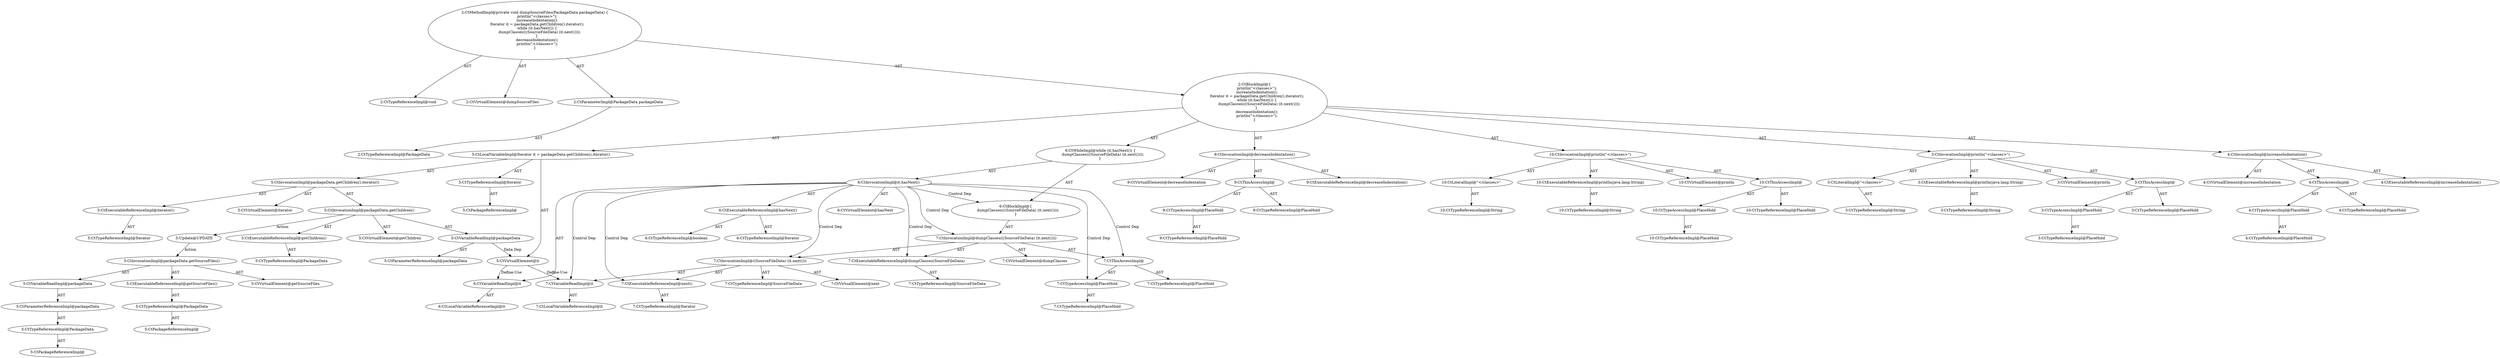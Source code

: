 digraph "dumpSourceFiles#?,PackageData" {
0 [label="2:CtTypeReferenceImpl@void" shape=ellipse]
1 [label="2:CtVirtualElement@dumpSourceFiles" shape=ellipse]
2 [label="2:CtParameterImpl@PackageData packageData" shape=ellipse]
3 [label="2:CtTypeReferenceImpl@PackageData" shape=ellipse]
4 [label="3:CtExecutableReferenceImpl@println(java.lang.String)" shape=ellipse]
5 [label="3:CtTypeReferenceImpl@String" shape=ellipse]
6 [label="3:CtVirtualElement@println" shape=ellipse]
7 [label="3:CtTypeAccessImpl@PlaceHold" shape=ellipse]
8 [label="3:CtTypeReferenceImpl@PlaceHold" shape=ellipse]
9 [label="3:CtThisAccessImpl@" shape=ellipse]
10 [label="3:CtTypeReferenceImpl@PlaceHold" shape=ellipse]
11 [label="3:CtLiteralImpl@\"<classes>\"" shape=ellipse]
12 [label="3:CtTypeReferenceImpl@String" shape=ellipse]
13 [label="3:CtInvocationImpl@println(\"<classes>\")" shape=ellipse]
14 [label="4:CtExecutableReferenceImpl@increaseIndentation()" shape=ellipse]
15 [label="4:CtVirtualElement@increaseIndentation" shape=ellipse]
16 [label="4:CtTypeAccessImpl@PlaceHold" shape=ellipse]
17 [label="4:CtTypeReferenceImpl@PlaceHold" shape=ellipse]
18 [label="4:CtThisAccessImpl@" shape=ellipse]
19 [label="4:CtTypeReferenceImpl@PlaceHold" shape=ellipse]
20 [label="4:CtInvocationImpl@increaseIndentation()" shape=ellipse]
21 [label="5:CtTypeReferenceImpl@Iterator" shape=ellipse]
22 [label="5:CtPackageReferenceImpl@" shape=ellipse]
23 [label="5:CtExecutableReferenceImpl@iterator()" shape=ellipse]
24 [label="5:CtTypeReferenceImpl@Iterator" shape=ellipse]
25 [label="5:CtVirtualElement@iterator" shape=ellipse]
26 [label="5:CtExecutableReferenceImpl@getChildren()" shape=ellipse]
27 [label="5:CtTypeReferenceImpl@PackageData" shape=ellipse]
28 [label="5:CtVirtualElement@getChildren" shape=ellipse]
29 [label="5:CtVariableReadImpl@packageData" shape=ellipse]
30 [label="5:CtParameterReferenceImpl@packageData" shape=ellipse]
31 [label="5:CtInvocationImpl@packageData.getChildren()" shape=ellipse]
32 [label="5:CtInvocationImpl@packageData.getChildren().iterator()" shape=ellipse]
33 [label="5:CtVirtualElement@it" shape=ellipse]
34 [label="5:CtLocalVariableImpl@Iterator it = packageData.getChildren().iterator()" shape=ellipse]
35 [label="6:CtExecutableReferenceImpl@hasNext()" shape=ellipse]
36 [label="6:CtTypeReferenceImpl@Iterator" shape=ellipse]
37 [label="6:CtTypeReferenceImpl@boolean" shape=ellipse]
38 [label="6:CtVirtualElement@hasNext" shape=ellipse]
39 [label="6:CtVariableReadImpl@it" shape=ellipse]
40 [label="6:CtLocalVariableReferenceImpl@it" shape=ellipse]
41 [label="6:CtInvocationImpl@it.hasNext()" shape=ellipse]
42 [label="7:CtExecutableReferenceImpl@dumpClasses(SourceFileData)" shape=ellipse]
43 [label="7:CtTypeReferenceImpl@SourceFileData" shape=ellipse]
44 [label="7:CtVirtualElement@dumpClasses" shape=ellipse]
45 [label="7:CtTypeAccessImpl@PlaceHold" shape=ellipse]
46 [label="7:CtTypeReferenceImpl@PlaceHold" shape=ellipse]
47 [label="7:CtThisAccessImpl@" shape=ellipse]
48 [label="7:CtTypeReferenceImpl@PlaceHold" shape=ellipse]
49 [label="7:CtExecutableReferenceImpl@next()" shape=ellipse]
50 [label="7:CtTypeReferenceImpl@Iterator" shape=ellipse]
51 [label="7:CtVirtualElement@next" shape=ellipse]
52 [label="7:CtVariableReadImpl@it" shape=ellipse]
53 [label="7:CtLocalVariableReferenceImpl@it" shape=ellipse]
54 [label="7:CtInvocationImpl@((SourceFileData) (it.next()))" shape=ellipse]
55 [label="7:CtTypeReferenceImpl@SourceFileData" shape=ellipse]
56 [label="7:CtInvocationImpl@dumpClasses(((SourceFileData) (it.next())))" shape=ellipse]
57 [label="6:CtBlockImpl@\{
    dumpClasses(((SourceFileData) (it.next())));
\}" shape=ellipse]
58 [label="6:CtWhileImpl@while (it.hasNext()) \{
    dumpClasses(((SourceFileData) (it.next())));
\} " shape=ellipse]
59 [label="9:CtExecutableReferenceImpl@decreaseIndentation()" shape=ellipse]
60 [label="9:CtVirtualElement@decreaseIndentation" shape=ellipse]
61 [label="9:CtTypeAccessImpl@PlaceHold" shape=ellipse]
62 [label="9:CtTypeReferenceImpl@PlaceHold" shape=ellipse]
63 [label="9:CtThisAccessImpl@" shape=ellipse]
64 [label="9:CtTypeReferenceImpl@PlaceHold" shape=ellipse]
65 [label="9:CtInvocationImpl@decreaseIndentation()" shape=ellipse]
66 [label="10:CtExecutableReferenceImpl@println(java.lang.String)" shape=ellipse]
67 [label="10:CtTypeReferenceImpl@String" shape=ellipse]
68 [label="10:CtVirtualElement@println" shape=ellipse]
69 [label="10:CtTypeAccessImpl@PlaceHold" shape=ellipse]
70 [label="10:CtTypeReferenceImpl@PlaceHold" shape=ellipse]
71 [label="10:CtThisAccessImpl@" shape=ellipse]
72 [label="10:CtTypeReferenceImpl@PlaceHold" shape=ellipse]
73 [label="10:CtLiteralImpl@\"</classes>\"" shape=ellipse]
74 [label="10:CtTypeReferenceImpl@String" shape=ellipse]
75 [label="10:CtInvocationImpl@println(\"</classes>\")" shape=ellipse]
76 [label="2:CtBlockImpl@\{
    println(\"<classes>\");
    increaseIndentation();
    Iterator it = packageData.getChildren().iterator();
    while (it.hasNext()) \{
        dumpClasses(((SourceFileData) (it.next())));
    \} 
    decreaseIndentation();
    println(\"</classes>\");
\}" shape=ellipse]
77 [label="2:CtMethodImpl@private void dumpSourceFiles(PackageData packageData) \{
    println(\"<classes>\");
    increaseIndentation();
    Iterator it = packageData.getChildren().iterator();
    while (it.hasNext()) \{
        dumpClasses(((SourceFileData) (it.next())));
    \} 
    decreaseIndentation();
    println(\"</classes>\");
\}" shape=ellipse]
78 [label="5:Update@UPDATE" shape=ellipse]
79 [label="5:CtPackageReferenceImpl@" shape=ellipse]
80 [label="5:CtTypeReferenceImpl@PackageData" shape=ellipse]
81 [label="5:CtParameterReferenceImpl@packageData" shape=ellipse]
82 [label="5:CtVariableReadImpl@packageData" shape=ellipse]
83 [label="5:CtPackageReferenceImpl@" shape=ellipse]
84 [label="5:CtTypeReferenceImpl@PackageData" shape=ellipse]
85 [label="5:CtExecutableReferenceImpl@getSourceFiles()" shape=ellipse]
86 [label="5:CtInvocationImpl@packageData.getSourceFiles()" shape=ellipse]
87 [label="5:CtVirtualElement@getSourceFiles" shape=ellipse]
2 -> 3 [label="AST"];
4 -> 5 [label="AST"];
7 -> 8 [label="AST"];
9 -> 10 [label="AST"];
9 -> 7 [label="AST"];
11 -> 12 [label="AST"];
13 -> 6 [label="AST"];
13 -> 9 [label="AST"];
13 -> 4 [label="AST"];
13 -> 11 [label="AST"];
16 -> 17 [label="AST"];
18 -> 19 [label="AST"];
18 -> 16 [label="AST"];
20 -> 15 [label="AST"];
20 -> 18 [label="AST"];
20 -> 14 [label="AST"];
21 -> 22 [label="AST"];
23 -> 24 [label="AST"];
26 -> 27 [label="AST"];
29 -> 30 [label="AST"];
29 -> 33 [label="Data Dep"];
31 -> 28 [label="AST"];
31 -> 29 [label="AST"];
31 -> 26 [label="AST"];
31 -> 78 [label="Action"];
32 -> 25 [label="AST"];
32 -> 31 [label="AST"];
32 -> 23 [label="AST"];
33 -> 39 [label="Define-Use"];
33 -> 52 [label="Define-Use"];
34 -> 33 [label="AST"];
34 -> 21 [label="AST"];
34 -> 32 [label="AST"];
35 -> 36 [label="AST"];
35 -> 37 [label="AST"];
39 -> 40 [label="AST"];
41 -> 38 [label="AST"];
41 -> 39 [label="AST"];
41 -> 35 [label="AST"];
41 -> 57 [label="Control Dep"];
41 -> 56 [label="Control Dep"];
41 -> 42 [label="Control Dep"];
41 -> 47 [label="Control Dep"];
41 -> 45 [label="Control Dep"];
41 -> 54 [label="Control Dep"];
41 -> 49 [label="Control Dep"];
41 -> 52 [label="Control Dep"];
42 -> 43 [label="AST"];
45 -> 46 [label="AST"];
47 -> 48 [label="AST"];
47 -> 45 [label="AST"];
49 -> 50 [label="AST"];
52 -> 53 [label="AST"];
54 -> 51 [label="AST"];
54 -> 55 [label="AST"];
54 -> 52 [label="AST"];
54 -> 49 [label="AST"];
56 -> 44 [label="AST"];
56 -> 47 [label="AST"];
56 -> 42 [label="AST"];
56 -> 54 [label="AST"];
57 -> 56 [label="AST"];
58 -> 41 [label="AST"];
58 -> 57 [label="AST"];
61 -> 62 [label="AST"];
63 -> 64 [label="AST"];
63 -> 61 [label="AST"];
65 -> 60 [label="AST"];
65 -> 63 [label="AST"];
65 -> 59 [label="AST"];
66 -> 67 [label="AST"];
69 -> 70 [label="AST"];
71 -> 72 [label="AST"];
71 -> 69 [label="AST"];
73 -> 74 [label="AST"];
75 -> 68 [label="AST"];
75 -> 71 [label="AST"];
75 -> 66 [label="AST"];
75 -> 73 [label="AST"];
76 -> 13 [label="AST"];
76 -> 20 [label="AST"];
76 -> 34 [label="AST"];
76 -> 58 [label="AST"];
76 -> 65 [label="AST"];
76 -> 75 [label="AST"];
77 -> 1 [label="AST"];
77 -> 0 [label="AST"];
77 -> 2 [label="AST"];
77 -> 76 [label="AST"];
78 -> 86 [label="Action"];
80 -> 79 [label="AST"];
81 -> 80 [label="AST"];
82 -> 81 [label="AST"];
84 -> 83 [label="AST"];
85 -> 84 [label="AST"];
86 -> 87 [label="AST"];
86 -> 82 [label="AST"];
86 -> 85 [label="AST"];
}